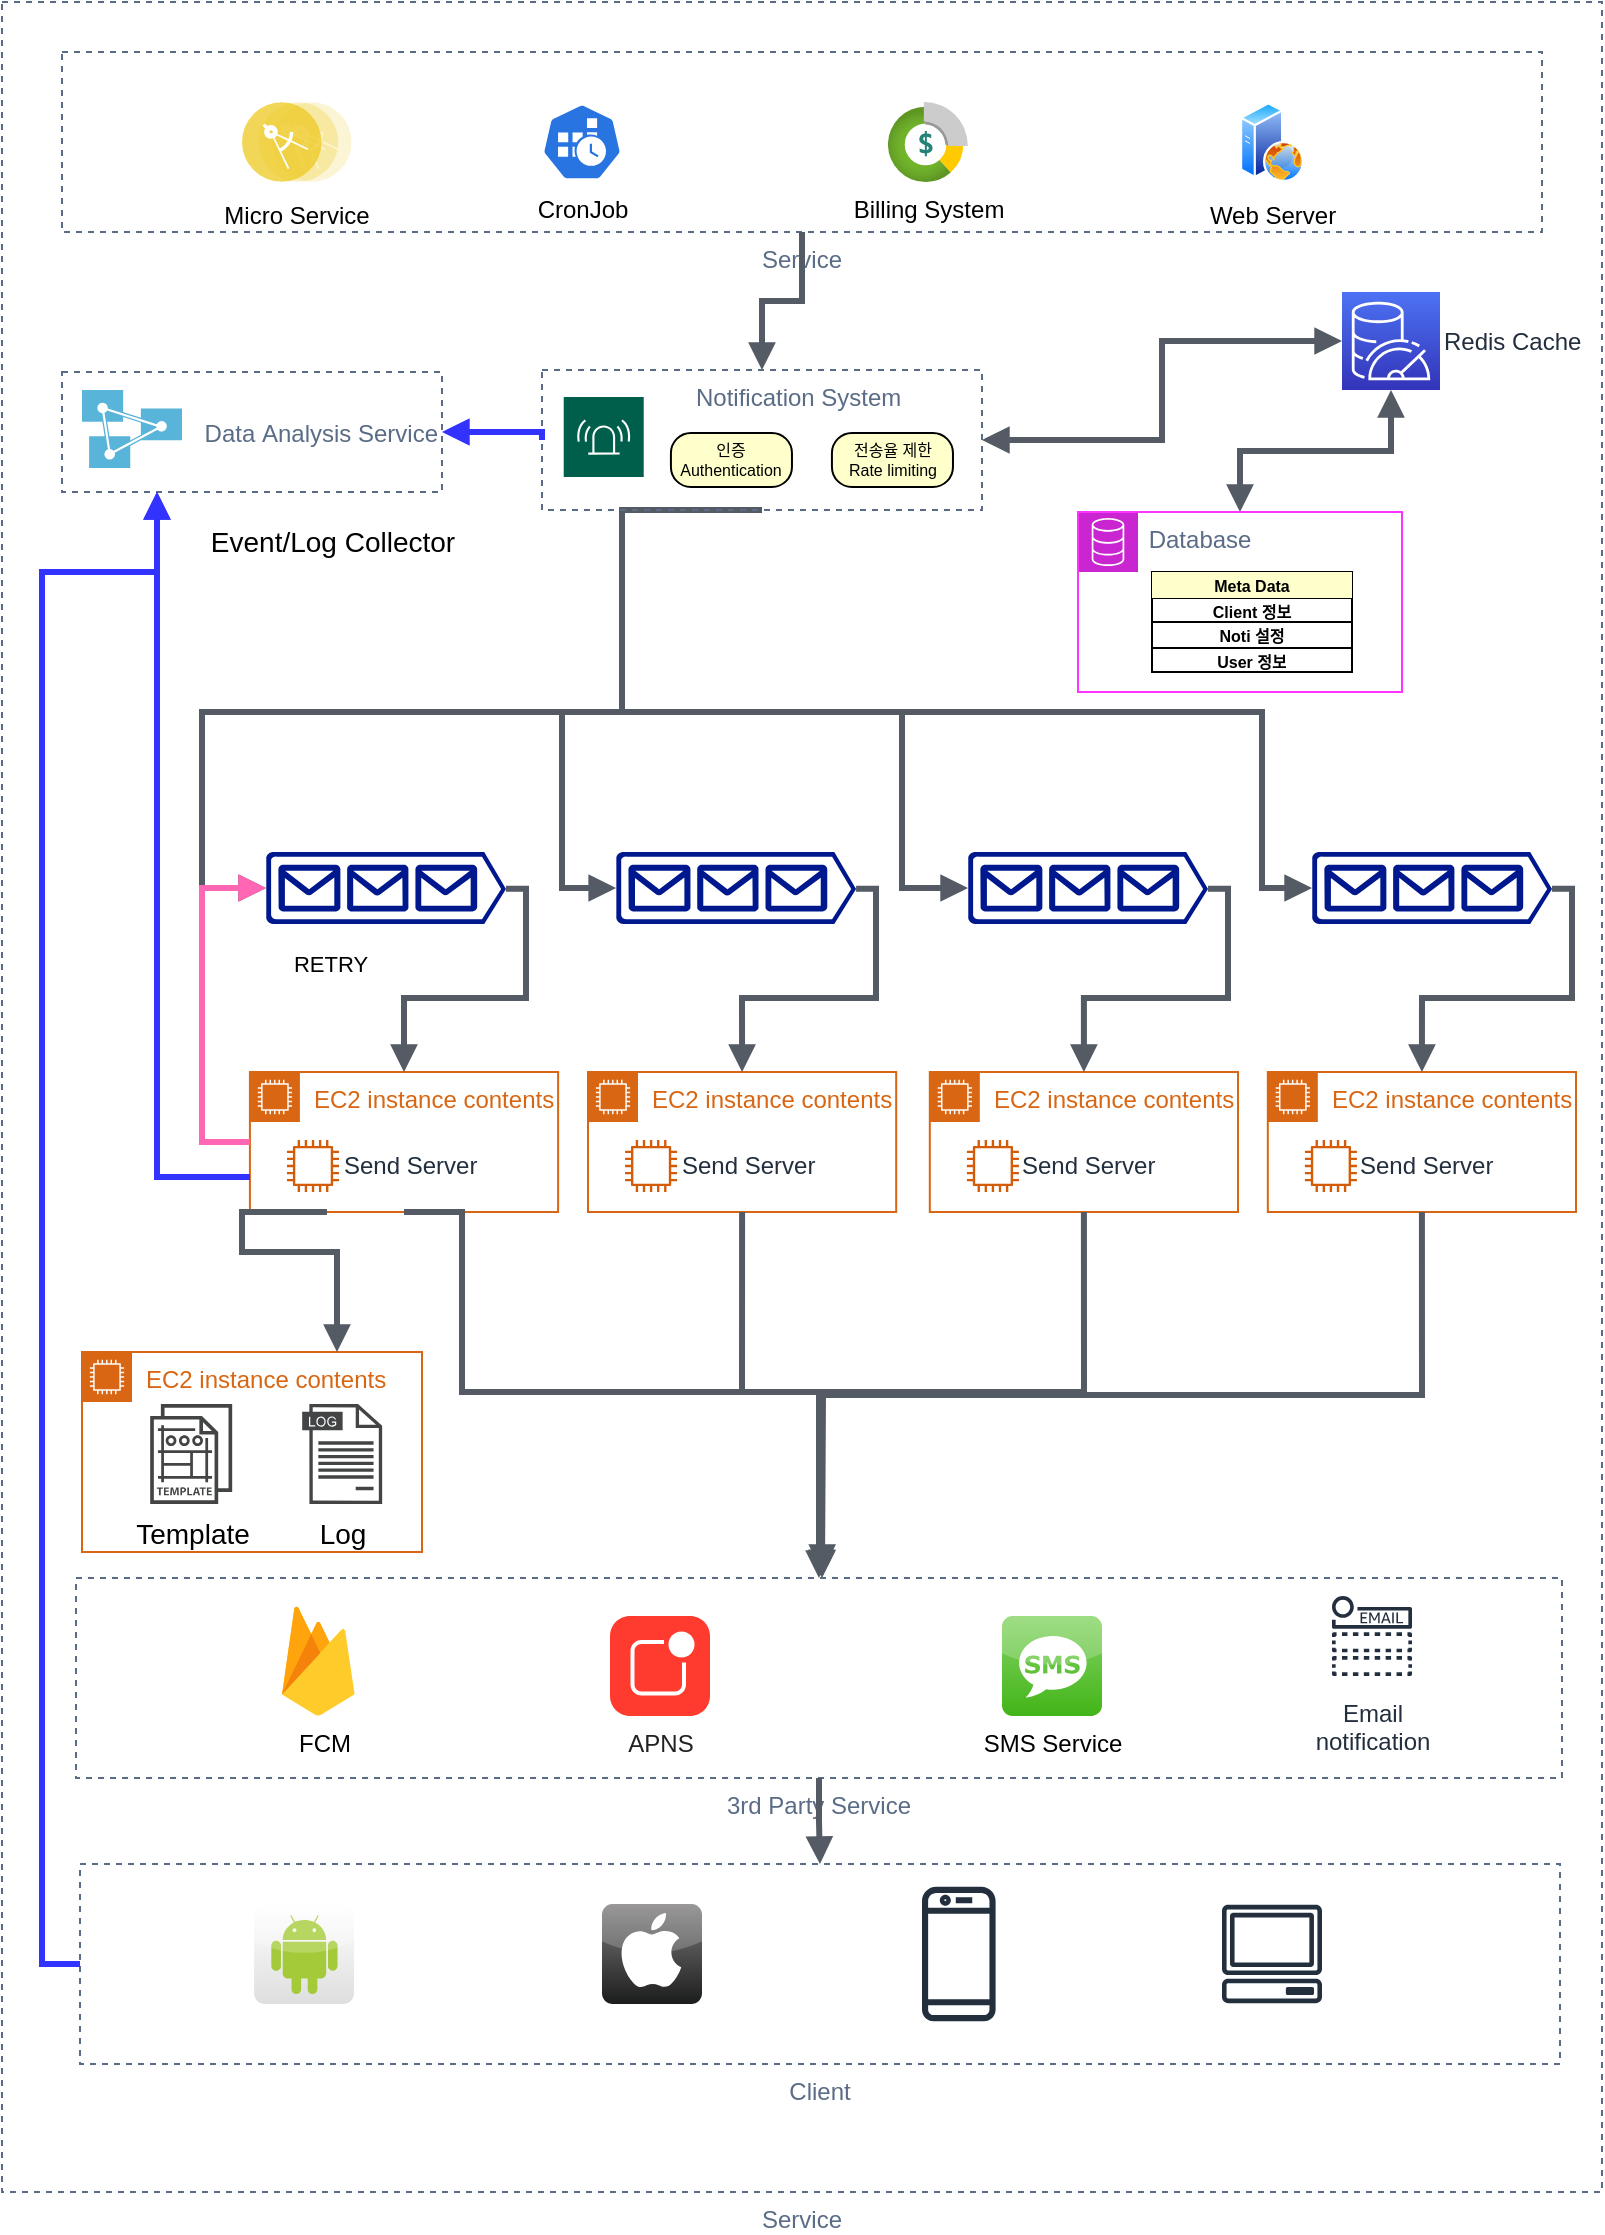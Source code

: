 <mxfile>
    <diagram id="zL-Re08tUKYIQvqxSzNT" name="페이지-1">
        <mxGraphModel dx="1221" dy="644" grid="1" gridSize="10" guides="1" tooltips="1" connect="1" arrows="1" fold="1" page="1" pageScale="1" pageWidth="827" pageHeight="1169" math="0" shadow="0">
            <root>
                <mxCell id="0"/>
                <mxCell id="1" parent="0"/>
                <mxCell id="137" value="Service" style="fillColor=none;strokeColor=#5A6C86;dashed=1;verticalAlign=top;fontStyle=0;fontColor=#5A6C86;labelPosition=center;verticalLabelPosition=bottom;align=center;" parent="1" vertex="1">
                    <mxGeometry x="10" y="15" width="800" height="1095" as="geometry"/>
                </mxCell>
                <mxCell id="138" value="Service" style="fillColor=none;strokeColor=#5A6C86;dashed=1;verticalAlign=top;fontStyle=0;fontColor=#5A6C86;labelPosition=center;verticalLabelPosition=bottom;align=center;" parent="1" vertex="1">
                    <mxGeometry x="40" y="40" width="740" height="90" as="geometry"/>
                </mxCell>
                <mxCell id="139" value="Client" style="fillColor=none;strokeColor=#5A6C86;dashed=1;verticalAlign=top;fontStyle=0;fontColor=#5A6C86;labelPosition=center;verticalLabelPosition=bottom;align=center;" parent="1" vertex="1">
                    <mxGeometry x="49" y="946" width="740" height="100" as="geometry"/>
                </mxCell>
                <mxCell id="140" value="3rd Party Service" style="fillColor=none;strokeColor=#5A6C86;dashed=1;verticalAlign=top;fontStyle=0;fontColor=#5A6C86;labelPosition=center;verticalLabelPosition=bottom;align=center;" parent="1" vertex="1">
                    <mxGeometry x="47" y="803" width="743" height="100" as="geometry"/>
                </mxCell>
                <mxCell id="141" value="&lt;font color=&quot;#000000&quot;&gt;Micro Service&lt;/font&gt;" style="aspect=fixed;perimeter=ellipsePerimeter;html=1;align=center;shadow=0;dashed=0;fontColor=#4277BB;labelBackgroundColor=#ffffff;fontSize=12;spacingTop=3;image;image=img/lib/ibm/applications/microservice.svg;" parent="1" vertex="1">
                    <mxGeometry x="130" y="65" width="54.8" height="40" as="geometry"/>
                </mxCell>
                <mxCell id="142" value="CronJob" style="sketch=0;html=1;dashed=0;whitespace=wrap;fillColor=#2875E2;strokeColor=#ffffff;points=[[0.005,0.63,0],[0.1,0.2,0],[0.9,0.2,0],[0.5,0,0],[0.995,0.63,0],[0.72,0.99,0],[0.5,1,0],[0.28,0.99,0]];verticalLabelPosition=bottom;align=center;verticalAlign=top;shape=mxgraph.kubernetes.icon;prIcon=cronjob" parent="1" vertex="1">
                    <mxGeometry x="280" y="65" width="40" height="40" as="geometry"/>
                </mxCell>
                <mxCell id="143" value="Billing System" style="aspect=fixed;html=1;points=[];align=center;image;fontSize=12;image=img/lib/azure2/general/Cost_Management_and_Billing.svg;" parent="1" vertex="1">
                    <mxGeometry x="452.95" y="65" width="40" height="40" as="geometry"/>
                </mxCell>
                <mxCell id="144" value="Web Server" style="aspect=fixed;perimeter=ellipsePerimeter;html=1;align=center;shadow=0;dashed=0;spacingTop=3;image;image=img/lib/active_directory/web_server.svg;" parent="1" vertex="1">
                    <mxGeometry x="629" y="65" width="32" height="40" as="geometry"/>
                </mxCell>
                <mxCell id="145" value="APNS" style="html=1;strokeWidth=1;shadow=0;dashed=0;shape=mxgraph.ios7.misc.notification;fillColor=#FF3B2F;strokeColor=none;buttonText=;strokeColor2=#222222;fontColor=#222222;fontSize=12;verticalLabelPosition=bottom;verticalAlign=top;align=center;sketch=0;" parent="1" vertex="1">
                    <mxGeometry x="314" y="822" width="50" height="50" as="geometry"/>
                </mxCell>
                <mxCell id="146" value="SMS Service" style="dashed=0;outlineConnect=0;html=1;align=center;labelPosition=center;verticalLabelPosition=bottom;verticalAlign=top;shape=mxgraph.webicons.sms;fillColor=#86D466;gradientColor=#42B418;fontColor=#000000;" parent="1" vertex="1">
                    <mxGeometry x="510" y="822" width="50" height="50" as="geometry"/>
                </mxCell>
                <mxCell id="147" value="FCM" style="sketch=0;dashed=0;connectable=0;html=1;fillColor=#5184F3;strokeColor=none;shape=mxgraph.gcp2.firebase;part=1;labelPosition=center;verticalLabelPosition=bottom;align=center;verticalAlign=top;spacingLeft=5;fontColor=#000000;fontSize=12;" parent="1" vertex="1">
                    <mxGeometry x="150" y="817" width="36.3" height="55" as="geometry"/>
                </mxCell>
                <mxCell id="148" value="" style="sketch=0;outlineConnect=0;fontColor=#232F3E;gradientColor=none;fillColor=#232F3D;strokeColor=none;dashed=0;verticalLabelPosition=bottom;verticalAlign=top;align=center;html=1;fontSize=12;fontStyle=0;aspect=fixed;pointerEvents=1;shape=mxgraph.aws4.client;" parent="1" vertex="1">
                    <mxGeometry x="620" y="966" width="50" height="50" as="geometry"/>
                </mxCell>
                <mxCell id="149" value="" style="dashed=0;outlineConnect=0;html=1;align=center;labelPosition=center;verticalLabelPosition=bottom;verticalAlign=top;shape=mxgraph.webicons.apple;fillColor=#807E7E;gradientColor=#1B1C1C;fontColor=#000000;" parent="1" vertex="1">
                    <mxGeometry x="310" y="966" width="50" height="50" as="geometry"/>
                </mxCell>
                <mxCell id="150" value="" style="dashed=0;outlineConnect=0;html=1;align=center;labelPosition=center;verticalLabelPosition=bottom;verticalAlign=top;shape=mxgraph.webicons.android;gradientColor=#DFDEDE;fontColor=#000000;" parent="1" vertex="1">
                    <mxGeometry x="136.04" y="966" width="50" height="50" as="geometry"/>
                </mxCell>
                <mxCell id="151" value="" style="sketch=0;outlineConnect=0;fontColor=#232F3E;gradientColor=none;fillColor=#232F3D;strokeColor=none;dashed=0;verticalLabelPosition=bottom;verticalAlign=top;align=center;html=1;fontSize=12;fontStyle=0;aspect=fixed;pointerEvents=1;shape=mxgraph.aws4.mobile_client;" parent="1" vertex="1">
                    <mxGeometry x="470.0" y="956" width="36.8" height="70" as="geometry"/>
                </mxCell>
                <mxCell id="152" value="Email&#10;notification" style="sketch=0;outlineConnect=0;fontColor=#232F3E;gradientColor=none;strokeColor=#232F3E;fillColor=#ffffff;dashed=0;verticalLabelPosition=bottom;verticalAlign=top;align=center;html=1;fontSize=12;fontStyle=0;aspect=fixed;shape=mxgraph.aws4.resourceIcon;resIcon=mxgraph.aws4.email_notification;" parent="1" vertex="1">
                    <mxGeometry x="670" y="807" width="50" height="50" as="geometry"/>
                </mxCell>
                <mxCell id="153" value="" style="edgeStyle=orthogonalEdgeStyle;html=1;endArrow=block;elbow=vertical;startArrow=none;endFill=1;strokeColor=#545B64;rounded=0;exitX=0.5;exitY=1;exitDx=0;exitDy=0;entryX=0.5;entryY=0;entryDx=0;entryDy=0;strokeWidth=3;" parent="1" source="138" target="186" edge="1">
                    <mxGeometry width="100" relative="1" as="geometry">
                        <mxPoint x="180" y="280" as="sourcePoint"/>
                        <mxPoint x="190" y="280" as="targetPoint"/>
                    </mxGeometry>
                </mxCell>
                <mxCell id="154" value="" style="edgeStyle=orthogonalEdgeStyle;html=1;endArrow=block;elbow=vertical;startArrow=none;endFill=1;strokeColor=#545B64;rounded=0;entryX=0.5;entryY=0;entryDx=0;entryDy=0;strokeWidth=3;exitX=0.5;exitY=1;exitDx=0;exitDy=0;" parent="1" source="140" target="139" edge="1">
                    <mxGeometry width="100" relative="1" as="geometry">
                        <mxPoint x="821.5" y="169" as="sourcePoint"/>
                        <mxPoint x="873" y="169" as="targetPoint"/>
                    </mxGeometry>
                </mxCell>
                <mxCell id="155" value="Redis Cache" style="sketch=0;points=[[0,0,0],[0.25,0,0],[0.5,0,0],[0.75,0,0],[1,0,0],[0,1,0],[0.25,1,0],[0.5,1,0],[0.75,1,0],[1,1,0],[0,0.25,0],[0,0.5,0],[0,0.75,0],[1,0.25,0],[1,0.5,0],[1,0.75,0]];outlineConnect=0;fontColor=#232F3E;gradientColor=#4D72F3;gradientDirection=north;fillColor=#3334B9;strokeColor=#ffffff;dashed=0;verticalLabelPosition=middle;verticalAlign=middle;align=left;html=1;fontSize=12;fontStyle=0;aspect=fixed;shape=mxgraph.aws4.resourceIcon;resIcon=mxgraph.aws4.memorydb_for_redis;labelPosition=right;" parent="1" vertex="1">
                    <mxGeometry x="680" y="160" width="49" height="49" as="geometry"/>
                </mxCell>
                <mxCell id="157" value="" style="edgeStyle=orthogonalEdgeStyle;html=1;endArrow=block;elbow=vertical;startArrow=block;startFill=1;endFill=1;strokeColor=#545B64;rounded=0;exitX=1;exitY=0.5;exitDx=0;exitDy=0;entryX=0;entryY=0.5;entryDx=0;entryDy=0;entryPerimeter=0;strokeWidth=3;" parent="1" source="186" target="155" edge="1">
                    <mxGeometry width="100" relative="1" as="geometry">
                        <mxPoint x="320" y="380" as="sourcePoint"/>
                        <mxPoint x="420" y="380" as="targetPoint"/>
                    </mxGeometry>
                </mxCell>
                <mxCell id="158" value="" style="edgeStyle=orthogonalEdgeStyle;html=1;endArrow=block;elbow=vertical;startArrow=block;startFill=1;endFill=1;strokeColor=#545B64;rounded=0;entryX=0.5;entryY=0;entryDx=0;entryDy=0;strokeWidth=3;exitX=0.5;exitY=1;exitDx=0;exitDy=0;exitPerimeter=0;" parent="1" source="155" target="188" edge="1">
                    <mxGeometry width="100" relative="1" as="geometry">
                        <mxPoint x="290" y="350" as="sourcePoint"/>
                        <mxPoint x="696" y="300" as="targetPoint"/>
                    </mxGeometry>
                </mxCell>
                <mxCell id="159" value="" style="sketch=0;aspect=fixed;pointerEvents=1;shadow=0;dashed=0;html=1;strokeColor=none;labelPosition=center;verticalLabelPosition=bottom;verticalAlign=top;align=center;fillColor=#00188D;shape=mxgraph.azure.queue_generic" parent="1" vertex="1">
                    <mxGeometry x="665.0" y="440" width="120" height="36" as="geometry"/>
                </mxCell>
                <mxCell id="160" value="" style="sketch=0;aspect=fixed;pointerEvents=1;shadow=0;dashed=0;html=1;strokeColor=none;labelPosition=center;verticalLabelPosition=bottom;verticalAlign=top;align=center;fillColor=#00188D;shape=mxgraph.azure.queue_generic" parent="1" vertex="1">
                    <mxGeometry x="493" y="440" width="120" height="36" as="geometry"/>
                </mxCell>
                <mxCell id="161" value="" style="sketch=0;aspect=fixed;pointerEvents=1;shadow=0;dashed=0;html=1;strokeColor=none;labelPosition=center;verticalLabelPosition=bottom;verticalAlign=top;align=center;fillColor=#00188D;shape=mxgraph.azure.queue_generic" parent="1" vertex="1">
                    <mxGeometry x="317.04" y="440" width="120" height="36" as="geometry"/>
                </mxCell>
                <mxCell id="162" value="" style="sketch=0;aspect=fixed;pointerEvents=1;shadow=0;dashed=0;html=1;strokeColor=none;labelPosition=center;verticalLabelPosition=bottom;verticalAlign=top;align=center;fillColor=#00188D;shape=mxgraph.azure.queue_generic" parent="1" vertex="1">
                    <mxGeometry x="142" y="440" width="120" height="36" as="geometry"/>
                </mxCell>
                <mxCell id="163" value="EC2 instance contents" style="points=[[0,0],[0.25,0],[0.5,0],[0.75,0],[1,0],[1,0.25],[1,0.5],[1,0.75],[1,1],[0.75,1],[0.5,1],[0.25,1],[0,1],[0,0.75],[0,0.5],[0,0.25]];outlineConnect=0;gradientColor=none;html=1;whiteSpace=wrap;fontSize=12;fontStyle=0;container=1;pointerEvents=0;collapsible=0;recursiveResize=0;shape=mxgraph.aws4.group;grIcon=mxgraph.aws4.group_ec2_instance_contents;strokeColor=#D86613;fillColor=none;verticalAlign=top;align=left;spacingLeft=30;fontColor=#D86613;dashed=0;" parent="1" vertex="1">
                    <mxGeometry x="642.91" y="550" width="154.09" height="70" as="geometry"/>
                </mxCell>
                <mxCell id="164" value="Send Server" style="sketch=0;outlineConnect=0;fontColor=#232F3E;gradientColor=none;fillColor=#D45B07;strokeColor=none;dashed=0;verticalLabelPosition=middle;verticalAlign=middle;align=left;html=1;fontSize=12;fontStyle=0;aspect=fixed;pointerEvents=1;shape=mxgraph.aws4.instance2;labelPosition=right;" parent="163" vertex="1">
                    <mxGeometry x="18.55" y="34" width="26" height="26" as="geometry"/>
                </mxCell>
                <mxCell id="165" value="EC2 instance contents" style="points=[[0,0],[0.25,0],[0.5,0],[0.75,0],[1,0],[1,0.25],[1,0.5],[1,0.75],[1,1],[0.75,1],[0.5,1],[0.25,1],[0,1],[0,0.75],[0,0.5],[0,0.25]];outlineConnect=0;gradientColor=none;html=1;whiteSpace=wrap;fontSize=12;fontStyle=0;container=1;pointerEvents=0;collapsible=0;recursiveResize=0;shape=mxgraph.aws4.group;grIcon=mxgraph.aws4.group_ec2_instance_contents;strokeColor=#D86613;fillColor=none;verticalAlign=top;align=left;spacingLeft=30;fontColor=#D86613;dashed=0;" parent="1" vertex="1">
                    <mxGeometry x="473.91" y="550" width="154.09" height="70" as="geometry"/>
                </mxCell>
                <mxCell id="166" value="Send Server" style="sketch=0;outlineConnect=0;fontColor=#232F3E;gradientColor=none;fillColor=#D45B07;strokeColor=none;dashed=0;verticalLabelPosition=middle;verticalAlign=middle;align=left;html=1;fontSize=12;fontStyle=0;aspect=fixed;pointerEvents=1;shape=mxgraph.aws4.instance2;labelPosition=right;" parent="165" vertex="1">
                    <mxGeometry x="18.55" y="34" width="26" height="26" as="geometry"/>
                </mxCell>
                <mxCell id="167" value="EC2 instance contents" style="points=[[0,0],[0.25,0],[0.5,0],[0.75,0],[1,0],[1,0.25],[1,0.5],[1,0.75],[1,1],[0.75,1],[0.5,1],[0.25,1],[0,1],[0,0.75],[0,0.5],[0,0.25]];outlineConnect=0;gradientColor=none;html=1;whiteSpace=wrap;fontSize=12;fontStyle=0;container=1;pointerEvents=0;collapsible=0;recursiveResize=0;shape=mxgraph.aws4.group;grIcon=mxgraph.aws4.group_ec2_instance_contents;strokeColor=#D86613;fillColor=none;verticalAlign=top;align=left;spacingLeft=30;fontColor=#D86613;dashed=0;" parent="1" vertex="1">
                    <mxGeometry x="303" y="550" width="154.09" height="70" as="geometry"/>
                </mxCell>
                <mxCell id="168" value="Send Server" style="sketch=0;outlineConnect=0;fontColor=#232F3E;gradientColor=none;fillColor=#D45B07;strokeColor=none;dashed=0;verticalLabelPosition=middle;verticalAlign=middle;align=left;html=1;fontSize=12;fontStyle=0;aspect=fixed;pointerEvents=1;shape=mxgraph.aws4.instance2;labelPosition=right;" parent="167" vertex="1">
                    <mxGeometry x="18.55" y="34" width="26" height="26" as="geometry"/>
                </mxCell>
                <mxCell id="169" value="EC2 instance contents" style="points=[[0,0],[0.25,0],[0.5,0],[0.75,0],[1,0],[1,0.25],[1,0.5],[1,0.75],[1,1],[0.75,1],[0.5,1],[0.25,1],[0,1],[0,0.75],[0,0.5],[0,0.25]];outlineConnect=0;gradientColor=none;html=1;whiteSpace=wrap;fontSize=12;fontStyle=0;container=1;pointerEvents=0;collapsible=0;recursiveResize=0;shape=mxgraph.aws4.group;grIcon=mxgraph.aws4.group_ec2_instance_contents;strokeColor=#D86613;fillColor=none;verticalAlign=top;align=left;spacingLeft=30;fontColor=#D86613;dashed=0;" parent="1" vertex="1">
                    <mxGeometry x="133.96" y="550" width="154.09" height="70" as="geometry"/>
                </mxCell>
                <mxCell id="170" value="Send Server" style="sketch=0;outlineConnect=0;fontColor=#232F3E;gradientColor=none;fillColor=#D45B07;strokeColor=none;dashed=0;verticalLabelPosition=middle;verticalAlign=middle;align=left;html=1;fontSize=12;fontStyle=0;aspect=fixed;pointerEvents=1;shape=mxgraph.aws4.instance2;labelPosition=right;" parent="169" vertex="1">
                    <mxGeometry x="18.55" y="34" width="26" height="26" as="geometry"/>
                </mxCell>
                <mxCell id="171" value="" style="edgeStyle=orthogonalEdgeStyle;html=1;endArrow=block;elbow=vertical;startArrow=none;endFill=1;strokeColor=#545B64;rounded=0;exitX=0.5;exitY=1;exitDx=0;exitDy=0;entryX=0;entryY=0.5;entryDx=0;entryDy=0;strokeWidth=3;entryPerimeter=0;" parent="1" source="186" target="159" edge="1">
                    <mxGeometry width="100" relative="1" as="geometry">
                        <mxPoint x="383" y="220" as="sourcePoint"/>
                        <mxPoint x="233" y="230" as="targetPoint"/>
                        <Array as="points">
                            <mxPoint x="320" y="269"/>
                            <mxPoint x="320" y="370"/>
                            <mxPoint x="640" y="370"/>
                            <mxPoint x="640" y="458"/>
                        </Array>
                    </mxGeometry>
                </mxCell>
                <mxCell id="172" value="" style="edgeStyle=orthogonalEdgeStyle;html=1;endArrow=block;elbow=vertical;startArrow=none;endFill=1;strokeColor=#545B64;rounded=0;exitX=0.5;exitY=1;exitDx=0;exitDy=0;entryX=0;entryY=0.5;entryDx=0;entryDy=0;strokeWidth=3;entryPerimeter=0;" parent="1" source="186" target="162" edge="1">
                    <mxGeometry width="100" relative="1" as="geometry">
                        <mxPoint x="383" y="220" as="sourcePoint"/>
                        <mxPoint x="423" y="75" as="targetPoint"/>
                        <Array as="points">
                            <mxPoint x="320" y="269"/>
                            <mxPoint x="320" y="370"/>
                            <mxPoint x="110" y="370"/>
                            <mxPoint x="110" y="458"/>
                        </Array>
                    </mxGeometry>
                </mxCell>
                <mxCell id="173" value="" style="edgeStyle=orthogonalEdgeStyle;html=1;endArrow=block;elbow=vertical;startArrow=none;endFill=1;strokeColor=#545B64;rounded=0;exitX=0.5;exitY=1;exitDx=0;exitDy=0;strokeWidth=3;entryX=0;entryY=0.5;entryDx=0;entryDy=0;entryPerimeter=0;" parent="1" source="186" target="161" edge="1">
                    <mxGeometry width="100" relative="1" as="geometry">
                        <mxPoint x="380" y="230" as="sourcePoint"/>
                        <mxPoint x="290" y="458" as="targetPoint"/>
                        <Array as="points">
                            <mxPoint x="320" y="269"/>
                            <mxPoint x="320" y="370"/>
                            <mxPoint x="290" y="370"/>
                            <mxPoint x="290" y="458"/>
                        </Array>
                    </mxGeometry>
                </mxCell>
                <mxCell id="174" value="" style="edgeStyle=orthogonalEdgeStyle;html=1;endArrow=block;elbow=vertical;startArrow=none;endFill=1;strokeColor=#545B64;rounded=0;exitX=0.5;exitY=1;exitDx=0;exitDy=0;entryX=0;entryY=0.5;entryDx=0;entryDy=0;strokeWidth=3;entryPerimeter=0;" parent="1" source="186" target="160" edge="1">
                    <mxGeometry width="100" relative="1" as="geometry">
                        <mxPoint x="380" y="230" as="sourcePoint"/>
                        <mxPoint x="423.0" y="250" as="targetPoint"/>
                        <Array as="points">
                            <mxPoint x="320" y="269"/>
                            <mxPoint x="320" y="370"/>
                            <mxPoint x="460" y="370"/>
                            <mxPoint x="460" y="458"/>
                        </Array>
                    </mxGeometry>
                </mxCell>
                <mxCell id="175" value="" style="edgeStyle=orthogonalEdgeStyle;html=1;endArrow=block;elbow=vertical;startArrow=none;endFill=1;strokeColor=#545B64;rounded=0;exitX=1;exitY=0.51;exitDx=0;exitDy=0;entryX=0.5;entryY=0;entryDx=0;entryDy=0;strokeWidth=3;exitPerimeter=0;" parent="1" source="159" target="163" edge="1">
                    <mxGeometry width="100" relative="1" as="geometry">
                        <mxPoint x="380" y="230.0" as="sourcePoint"/>
                        <mxPoint x="423" y="75" as="targetPoint"/>
                    </mxGeometry>
                </mxCell>
                <mxCell id="176" value="" style="edgeStyle=orthogonalEdgeStyle;html=1;endArrow=block;elbow=vertical;startArrow=none;endFill=1;strokeColor=#545B64;rounded=0;exitX=1;exitY=0.51;exitDx=0;exitDy=0;strokeWidth=3;exitPerimeter=0;" parent="1" source="160" target="165" edge="1">
                    <mxGeometry width="100" relative="1" as="geometry">
                        <mxPoint x="543" y="75.36" as="sourcePoint"/>
                        <mxPoint x="613" y="68" as="targetPoint"/>
                    </mxGeometry>
                </mxCell>
                <mxCell id="177" value="" style="edgeStyle=orthogonalEdgeStyle;html=1;endArrow=block;elbow=vertical;startArrow=none;endFill=1;strokeColor=#545B64;rounded=0;exitX=1;exitY=0.51;exitDx=0;exitDy=0;strokeWidth=3;exitPerimeter=0;entryX=0.5;entryY=0;entryDx=0;entryDy=0;" parent="1" source="161" target="167" edge="1">
                    <mxGeometry width="100" relative="1" as="geometry">
                        <mxPoint x="543" y="155.36" as="sourcePoint"/>
                        <mxPoint x="613" y="170" as="targetPoint"/>
                    </mxGeometry>
                </mxCell>
                <mxCell id="178" value="" style="edgeStyle=orthogonalEdgeStyle;html=1;endArrow=block;elbow=vertical;startArrow=none;endFill=1;strokeColor=#545B64;rounded=0;exitX=1;exitY=0.51;exitDx=0;exitDy=0;strokeWidth=3;exitPerimeter=0;entryX=0.5;entryY=0;entryDx=0;entryDy=0;" parent="1" source="162" target="169" edge="1">
                    <mxGeometry width="100" relative="1" as="geometry">
                        <mxPoint x="543" y="250.36" as="sourcePoint"/>
                        <mxPoint x="613" y="260.0" as="targetPoint"/>
                    </mxGeometry>
                </mxCell>
                <mxCell id="179" value="" style="edgeStyle=orthogonalEdgeStyle;html=1;endArrow=block;elbow=vertical;startArrow=none;endFill=1;strokeColor=#FF66B3;rounded=0;strokeWidth=3;entryX=0;entryY=0.5;entryDx=0;entryDy=0;entryPerimeter=0;exitX=0;exitY=0.5;exitDx=0;exitDy=0;" parent="1" source="169" target="162" edge="1">
                    <mxGeometry width="100" relative="1" as="geometry">
                        <mxPoint x="93" y="590" as="sourcePoint"/>
                        <mxPoint x="543" y="345.36" as="targetPoint"/>
                        <Array as="points">
                            <mxPoint x="110" y="585"/>
                            <mxPoint x="110" y="458"/>
                        </Array>
                    </mxGeometry>
                </mxCell>
                <mxCell id="180" value="RETRY" style="edgeLabel;html=1;align=center;verticalAlign=middle;resizable=0;points=[];" parent="179" vertex="1" connectable="0">
                    <mxGeometry x="-0.367" y="1" relative="1" as="geometry">
                        <mxPoint x="65" y="-55" as="offset"/>
                    </mxGeometry>
                </mxCell>
                <mxCell id="181" value="" style="edgeStyle=orthogonalEdgeStyle;html=1;endArrow=block;elbow=vertical;startArrow=none;endFill=1;strokeColor=#545B64;rounded=0;exitX=0.5;exitY=1;exitDx=0;exitDy=0;strokeWidth=3;entryX=0.5;entryY=0;entryDx=0;entryDy=0;" parent="1" source="163" edge="1" target="140">
                    <mxGeometry width="100" relative="1" as="geometry">
                        <mxPoint x="543" y="155.36" as="sourcePoint"/>
                        <mxPoint x="420" y="780" as="targetPoint"/>
                        <Array as="points"/>
                    </mxGeometry>
                </mxCell>
                <mxCell id="182" value="" style="edgeStyle=orthogonalEdgeStyle;html=1;endArrow=block;elbow=vertical;startArrow=none;endFill=1;strokeColor=#545B64;rounded=0;exitX=0.5;exitY=1;exitDx=0;exitDy=0;strokeWidth=3;" parent="1" source="165" edge="1">
                    <mxGeometry width="100" relative="1" as="geometry">
                        <mxPoint x="767.09" y="68" as="sourcePoint"/>
                        <mxPoint x="420" y="800" as="targetPoint"/>
                    </mxGeometry>
                </mxCell>
                <mxCell id="183" value="" style="edgeStyle=orthogonalEdgeStyle;html=1;endArrow=block;elbow=vertical;startArrow=none;endFill=1;strokeColor=#545B64;rounded=0;strokeWidth=3;exitX=0.5;exitY=1;exitDx=0;exitDy=0;" parent="1" source="167" target="140" edge="1">
                    <mxGeometry width="100" relative="1" as="geometry">
                        <mxPoint x="767.09" y="170" as="sourcePoint"/>
                        <mxPoint x="860" y="220" as="targetPoint"/>
                        <Array as="points">
                            <mxPoint x="380" y="710"/>
                            <mxPoint x="420" y="710"/>
                        </Array>
                    </mxGeometry>
                </mxCell>
                <mxCell id="184" value="" style="edgeStyle=orthogonalEdgeStyle;html=1;endArrow=block;elbow=vertical;startArrow=none;endFill=1;strokeColor=#545B64;rounded=0;strokeWidth=3;exitX=0.5;exitY=1;exitDx=0;exitDy=0;entryX=0.502;entryY=-0.004;entryDx=0;entryDy=0;entryPerimeter=0;" parent="1" source="169" target="140" edge="1">
                    <mxGeometry width="100" relative="1" as="geometry">
                        <mxPoint x="767.09" y="260" as="sourcePoint"/>
                        <mxPoint x="422" y="840" as="targetPoint"/>
                        <Array as="points">
                            <mxPoint x="240" y="620"/>
                            <mxPoint x="240" y="710"/>
                            <mxPoint x="420" y="710"/>
                        </Array>
                    </mxGeometry>
                </mxCell>
                <mxCell id="185" value="" style="group" parent="1" vertex="1" connectable="0">
                    <mxGeometry x="280" y="199" width="293.96" height="90" as="geometry"/>
                </mxCell>
                <mxCell id="186" value="           Notification System" style="fillColor=none;strokeColor=#5A6C86;dashed=1;verticalAlign=top;fontStyle=0;fontColor=#5A6C86;" parent="185" vertex="1">
                    <mxGeometry width="220" height="70" as="geometry"/>
                </mxCell>
                <mxCell id="187" value="" style="sketch=0;pointerEvents=1;shadow=0;dashed=0;html=1;strokeColor=none;fillColor=#005F4B;labelPosition=center;verticalLabelPosition=bottom;verticalAlign=top;align=center;outlineConnect=0;shape=mxgraph.veeam2.alarm;fontColor=#000000;" parent="185" vertex="1">
                    <mxGeometry x="10.859" y="13.5" width="40" height="40" as="geometry"/>
                </mxCell>
                <mxCell id="231" value="인증&lt;br&gt;Authentication" style="points=[[0.25,0,0],[0.5,0,0],[0.75,0,0],[1,0.25,0],[1,0.5,0],[1,0.75,0],[0.75,1,0],[0.5,1,0],[0.25,1,0],[0,0.75,0],[0,0.5,0],[0,0.25,0]];shape=mxgraph.bpmn.task;whiteSpace=wrap;rectStyle=rounded;size=10;html=1;taskMarker=abstract;labelBackgroundColor=none;strokeWidth=1;fontSize=8;fillColor=#FFFFCC;" parent="185" vertex="1">
                    <mxGeometry x="64.459" y="31.5" width="60.521" height="27" as="geometry"/>
                </mxCell>
                <mxCell id="233" value="전송율 제한&lt;br&gt;Rate limiting" style="points=[[0.25,0,0],[0.5,0,0],[0.75,0,0],[1,0.25,0],[1,0.5,0],[1,0.75,0],[0.75,1,0],[0.5,1,0],[0.25,1,0],[0,0.75,0],[0,0.5,0],[0,0.25,0]];shape=mxgraph.bpmn.task;whiteSpace=wrap;rectStyle=rounded;size=10;html=1;taskMarker=abstract;labelBackgroundColor=none;strokeWidth=1;fontSize=8;fillColor=#FFFFCC;" parent="185" vertex="1">
                    <mxGeometry x="144.964" y="31.5" width="60.521" height="27" as="geometry"/>
                </mxCell>
                <mxCell id="190" value="" style="group" parent="1" vertex="1" connectable="0">
                    <mxGeometry x="550" y="270" width="240" height="130" as="geometry"/>
                </mxCell>
                <mxCell id="189" value="" style="sketch=0;points=[[0,0,0],[0.25,0,0],[0.5,0,0],[0.75,0,0],[1,0,0],[0,1,0],[0.25,1,0],[0.5,1,0],[0.75,1,0],[1,1,0],[0,0.25,0],[0,0.5,0],[0,0.75,0],[1,0.25,0],[1,0.5,0],[1,0.75,0]];outlineConnect=0;fontColor=#232F3E;fillColor=#C925D1;strokeColor=#ffffff;dashed=0;verticalLabelPosition=bottom;verticalAlign=top;align=center;html=1;fontSize=12;fontStyle=0;aspect=fixed;shape=mxgraph.aws4.resourceIcon;resIcon=mxgraph.aws4.database;" parent="190" vertex="1">
                    <mxGeometry x="-2" width="30" height="30" as="geometry"/>
                </mxCell>
                <mxCell id="214" value="" style="shape=table;html=1;whiteSpace=wrap;startSize=0;container=1;collapsible=0;childLayout=tableLayout;strokeWidth=1;fontSize=8;fontStyle=1" parent="190" vertex="1">
                    <mxGeometry x="35" y="30" width="100" height="50" as="geometry"/>
                </mxCell>
                <mxCell id="229" style="shape=tableRow;horizontal=0;startSize=0;swimlaneHead=0;swimlaneBody=0;top=0;left=0;bottom=0;right=0;collapsible=0;dropTarget=0;fillColor=none;points=[[0,0.5],[1,0.5]];portConstraint=eastwest;fontSize=8;fontStyle=1;strokeWidth=1;" parent="214" vertex="1">
                    <mxGeometry width="100" height="13" as="geometry"/>
                </mxCell>
                <mxCell id="230" value="Meta Data" style="shape=partialRectangle;html=1;whiteSpace=wrap;connectable=0;fillColor=#FFFFCC;top=0;left=0;bottom=0;right=0;overflow=hidden;fontStyle=1;fontSize=8;strokeWidth=1;" parent="229" vertex="1">
                    <mxGeometry width="100" height="13" as="geometry">
                        <mxRectangle width="100" height="13" as="alternateBounds"/>
                    </mxGeometry>
                </mxCell>
                <mxCell id="215" value="" style="shape=tableRow;horizontal=0;startSize=0;swimlaneHead=0;swimlaneBody=0;top=0;left=0;bottom=0;right=0;collapsible=0;dropTarget=0;fillColor=none;points=[[0,0.5],[1,0.5]];portConstraint=eastwest;fontSize=8;fontStyle=1;strokeWidth=1;" parent="214" vertex="1">
                    <mxGeometry y="13" width="100" height="12" as="geometry"/>
                </mxCell>
                <mxCell id="216" value="Client 정보" style="shape=partialRectangle;html=1;whiteSpace=wrap;connectable=0;fillColor=none;top=0;left=0;bottom=0;right=0;overflow=hidden;fontStyle=1;fontSize=8;strokeWidth=1;" parent="215" vertex="1">
                    <mxGeometry width="100" height="12" as="geometry">
                        <mxRectangle width="100" height="12" as="alternateBounds"/>
                    </mxGeometry>
                </mxCell>
                <mxCell id="218" value="" style="shape=tableRow;horizontal=0;startSize=0;swimlaneHead=0;swimlaneBody=0;top=0;left=0;bottom=0;right=0;collapsible=0;dropTarget=0;fillColor=none;points=[[0,0.5],[1,0.5]];portConstraint=eastwest;fontSize=8;fontStyle=1;strokeWidth=1;" parent="214" vertex="1">
                    <mxGeometry y="25" width="100" height="13" as="geometry"/>
                </mxCell>
                <mxCell id="219" value="Noti 설정" style="shape=partialRectangle;html=1;whiteSpace=wrap;connectable=0;fillColor=none;top=0;left=0;bottom=0;right=0;overflow=hidden;fontSize=8;fontStyle=1;strokeWidth=1;" parent="218" vertex="1">
                    <mxGeometry width="100" height="13" as="geometry">
                        <mxRectangle width="100" height="13" as="alternateBounds"/>
                    </mxGeometry>
                </mxCell>
                <mxCell id="221" value="" style="shape=tableRow;horizontal=0;startSize=0;swimlaneHead=0;swimlaneBody=0;top=0;left=0;bottom=0;right=0;collapsible=0;dropTarget=0;fillColor=none;points=[[0,0.5],[1,0.5]];portConstraint=eastwest;fontSize=8;fontStyle=1;strokeWidth=1;" parent="214" vertex="1">
                    <mxGeometry y="38" width="100" height="12" as="geometry"/>
                </mxCell>
                <mxCell id="222" value="User 정보" style="shape=partialRectangle;html=1;whiteSpace=wrap;connectable=0;fillColor=none;top=0;left=0;bottom=0;right=0;overflow=hidden;fontSize=8;fontStyle=1;strokeWidth=1;" parent="221" vertex="1">
                    <mxGeometry width="100" height="12" as="geometry">
                        <mxRectangle width="100" height="12" as="alternateBounds"/>
                    </mxGeometry>
                </mxCell>
                <mxCell id="188" value="&lt;div style=&quot;&quot;&gt;&lt;span style=&quot;background-color: initial;&quot;&gt;&amp;nbsp; &amp;nbsp; &amp;nbsp; &amp;nbsp; &amp;nbsp; Database&lt;/span&gt;&lt;/div&gt;" style="fillColor=none;strokeColor=#FF33FF;verticalAlign=top;fontStyle=0;fontColor=#5A6C86;whiteSpace=wrap;html=1;align=left;" parent="1" vertex="1">
                    <mxGeometry x="548" y="270" width="162" height="90" as="geometry"/>
                </mxCell>
                <mxCell id="236" value="" style="group" parent="1" vertex="1" connectable="0">
                    <mxGeometry x="40" y="200" width="190" height="60" as="geometry"/>
                </mxCell>
                <mxCell id="234" value="" style="sketch=0;aspect=fixed;html=1;points=[];align=center;image;fontSize=12;image=img/lib/mscae/Analysis_Services.svg;labelBackgroundColor=none;strokeWidth=1;fillColor=#FFFFCC;" parent="236" vertex="1">
                    <mxGeometry x="10" y="9" width="50" height="39" as="geometry"/>
                </mxCell>
                <mxCell id="235" value="Data Analysis Service" style="fillColor=none;strokeColor=#5A6C86;dashed=1;verticalAlign=middle;fontStyle=0;fontColor=#5A6C86;labelPosition=center;verticalLabelPosition=middle;align=right;" parent="236" vertex="1">
                    <mxGeometry width="190" height="60" as="geometry"/>
                </mxCell>
                <mxCell id="237" value="" style="edgeStyle=orthogonalEdgeStyle;html=1;endArrow=block;elbow=vertical;startArrow=none;endFill=1;strokeColor=#3333FF;rounded=0;strokeWidth=3;entryX=0.25;entryY=1;entryDx=0;entryDy=0;exitX=0;exitY=0.5;exitDx=0;exitDy=0;" parent="1" source="139" target="235" edge="1">
                    <mxGeometry width="100" relative="1" as="geometry">
                        <mxPoint x="102.96" y="595" as="sourcePoint"/>
                        <mxPoint x="120" y="468" as="targetPoint"/>
                        <Array as="points">
                            <mxPoint x="30" y="996"/>
                            <mxPoint x="30" y="300"/>
                            <mxPoint x="88" y="300"/>
                        </Array>
                    </mxGeometry>
                </mxCell>
                <mxCell id="238" value="Event/Log Collector" style="edgeLabel;html=1;align=center;verticalAlign=middle;resizable=0;points=[];fontSize=14;" parent="237" vertex="1" connectable="0">
                    <mxGeometry x="-0.367" y="1" relative="1" as="geometry">
                        <mxPoint x="146" y="-473" as="offset"/>
                    </mxGeometry>
                </mxCell>
                <mxCell id="240" value="" style="edgeStyle=orthogonalEdgeStyle;html=1;endArrow=block;elbow=vertical;startArrow=none;endFill=1;strokeColor=#3333FF;rounded=0;strokeWidth=3;entryX=0.25;entryY=1;entryDx=0;entryDy=0;exitX=0;exitY=0.75;exitDx=0;exitDy=0;" parent="1" source="169" target="235" edge="1">
                    <mxGeometry width="100" relative="1" as="geometry">
                        <mxPoint x="59.0" y="1006" as="sourcePoint"/>
                        <mxPoint x="50" y="225" as="targetPoint"/>
                        <Array as="points">
                            <mxPoint x="88" y="602"/>
                        </Array>
                    </mxGeometry>
                </mxCell>
                <mxCell id="245" value="" style="edgeStyle=orthogonalEdgeStyle;html=1;endArrow=block;elbow=vertical;startArrow=none;endFill=1;strokeColor=#3333FF;rounded=0;strokeWidth=3;entryX=1;entryY=0.5;entryDx=0;entryDy=0;exitX=0;exitY=0.5;exitDx=0;exitDy=0;" parent="1" source="186" target="235" edge="1">
                    <mxGeometry width="100" relative="1" as="geometry">
                        <mxPoint x="59.0" y="1006" as="sourcePoint"/>
                        <mxPoint x="50" y="225" as="targetPoint"/>
                        <Array as="points">
                            <mxPoint x="280" y="230"/>
                        </Array>
                    </mxGeometry>
                </mxCell>
                <mxCell id="249" value="EC2 instance contents" style="points=[[0,0],[0.25,0],[0.5,0],[0.75,0],[1,0],[1,0.25],[1,0.5],[1,0.75],[1,1],[0.75,1],[0.5,1],[0.25,1],[0,1],[0,0.75],[0,0.5],[0,0.25]];outlineConnect=0;gradientColor=none;html=1;whiteSpace=wrap;fontSize=12;fontStyle=0;container=1;pointerEvents=0;collapsible=0;recursiveResize=0;shape=mxgraph.aws4.group;grIcon=mxgraph.aws4.group_ec2_instance_contents;strokeColor=#D86613;fillColor=none;verticalAlign=top;align=left;spacingLeft=30;fontColor=#D86613;dashed=0;" parent="1" vertex="1">
                    <mxGeometry x="50" y="690" width="170" height="100" as="geometry"/>
                </mxCell>
                <mxCell id="252" value="Log" style="sketch=0;pointerEvents=1;shadow=0;dashed=0;html=1;strokeColor=none;fillColor=#434445;aspect=fixed;labelPosition=center;verticalLabelPosition=bottom;verticalAlign=top;align=center;outlineConnect=0;shape=mxgraph.vvd.log_files;labelBackgroundColor=none;strokeWidth=1;fontSize=14;" parent="249" vertex="1">
                    <mxGeometry x="110.09" y="26" width="40" height="50" as="geometry"/>
                </mxCell>
                <mxCell id="254" value="Template" style="sketch=0;pointerEvents=1;shadow=0;dashed=0;html=1;strokeColor=none;fillColor=#434445;aspect=fixed;labelPosition=center;verticalLabelPosition=bottom;verticalAlign=top;align=center;outlineConnect=0;shape=mxgraph.vvd.template;labelBackgroundColor=none;strokeWidth=1;fontSize=14;" parent="249" vertex="1">
                    <mxGeometry x="34.09" y="26" width="41" height="50" as="geometry"/>
                </mxCell>
                <mxCell id="255" value="" style="edgeStyle=orthogonalEdgeStyle;html=1;endArrow=block;elbow=vertical;startArrow=none;endFill=1;strokeColor=#545B64;rounded=0;strokeWidth=3;exitX=0.25;exitY=1;exitDx=0;exitDy=0;entryX=0.75;entryY=0;entryDx=0;entryDy=0;" parent="1" source="169" target="249" edge="1">
                    <mxGeometry width="100" relative="1" as="geometry">
                        <mxPoint x="180.005" y="630" as="sourcePoint"/>
                        <mxPoint x="429.986" y="788.6" as="targetPoint"/>
                        <Array as="points">
                            <mxPoint x="130" y="620"/>
                            <mxPoint x="130" y="640"/>
                            <mxPoint x="177" y="640"/>
                        </Array>
                    </mxGeometry>
                </mxCell>
            </root>
        </mxGraphModel>
    </diagram>
</mxfile>